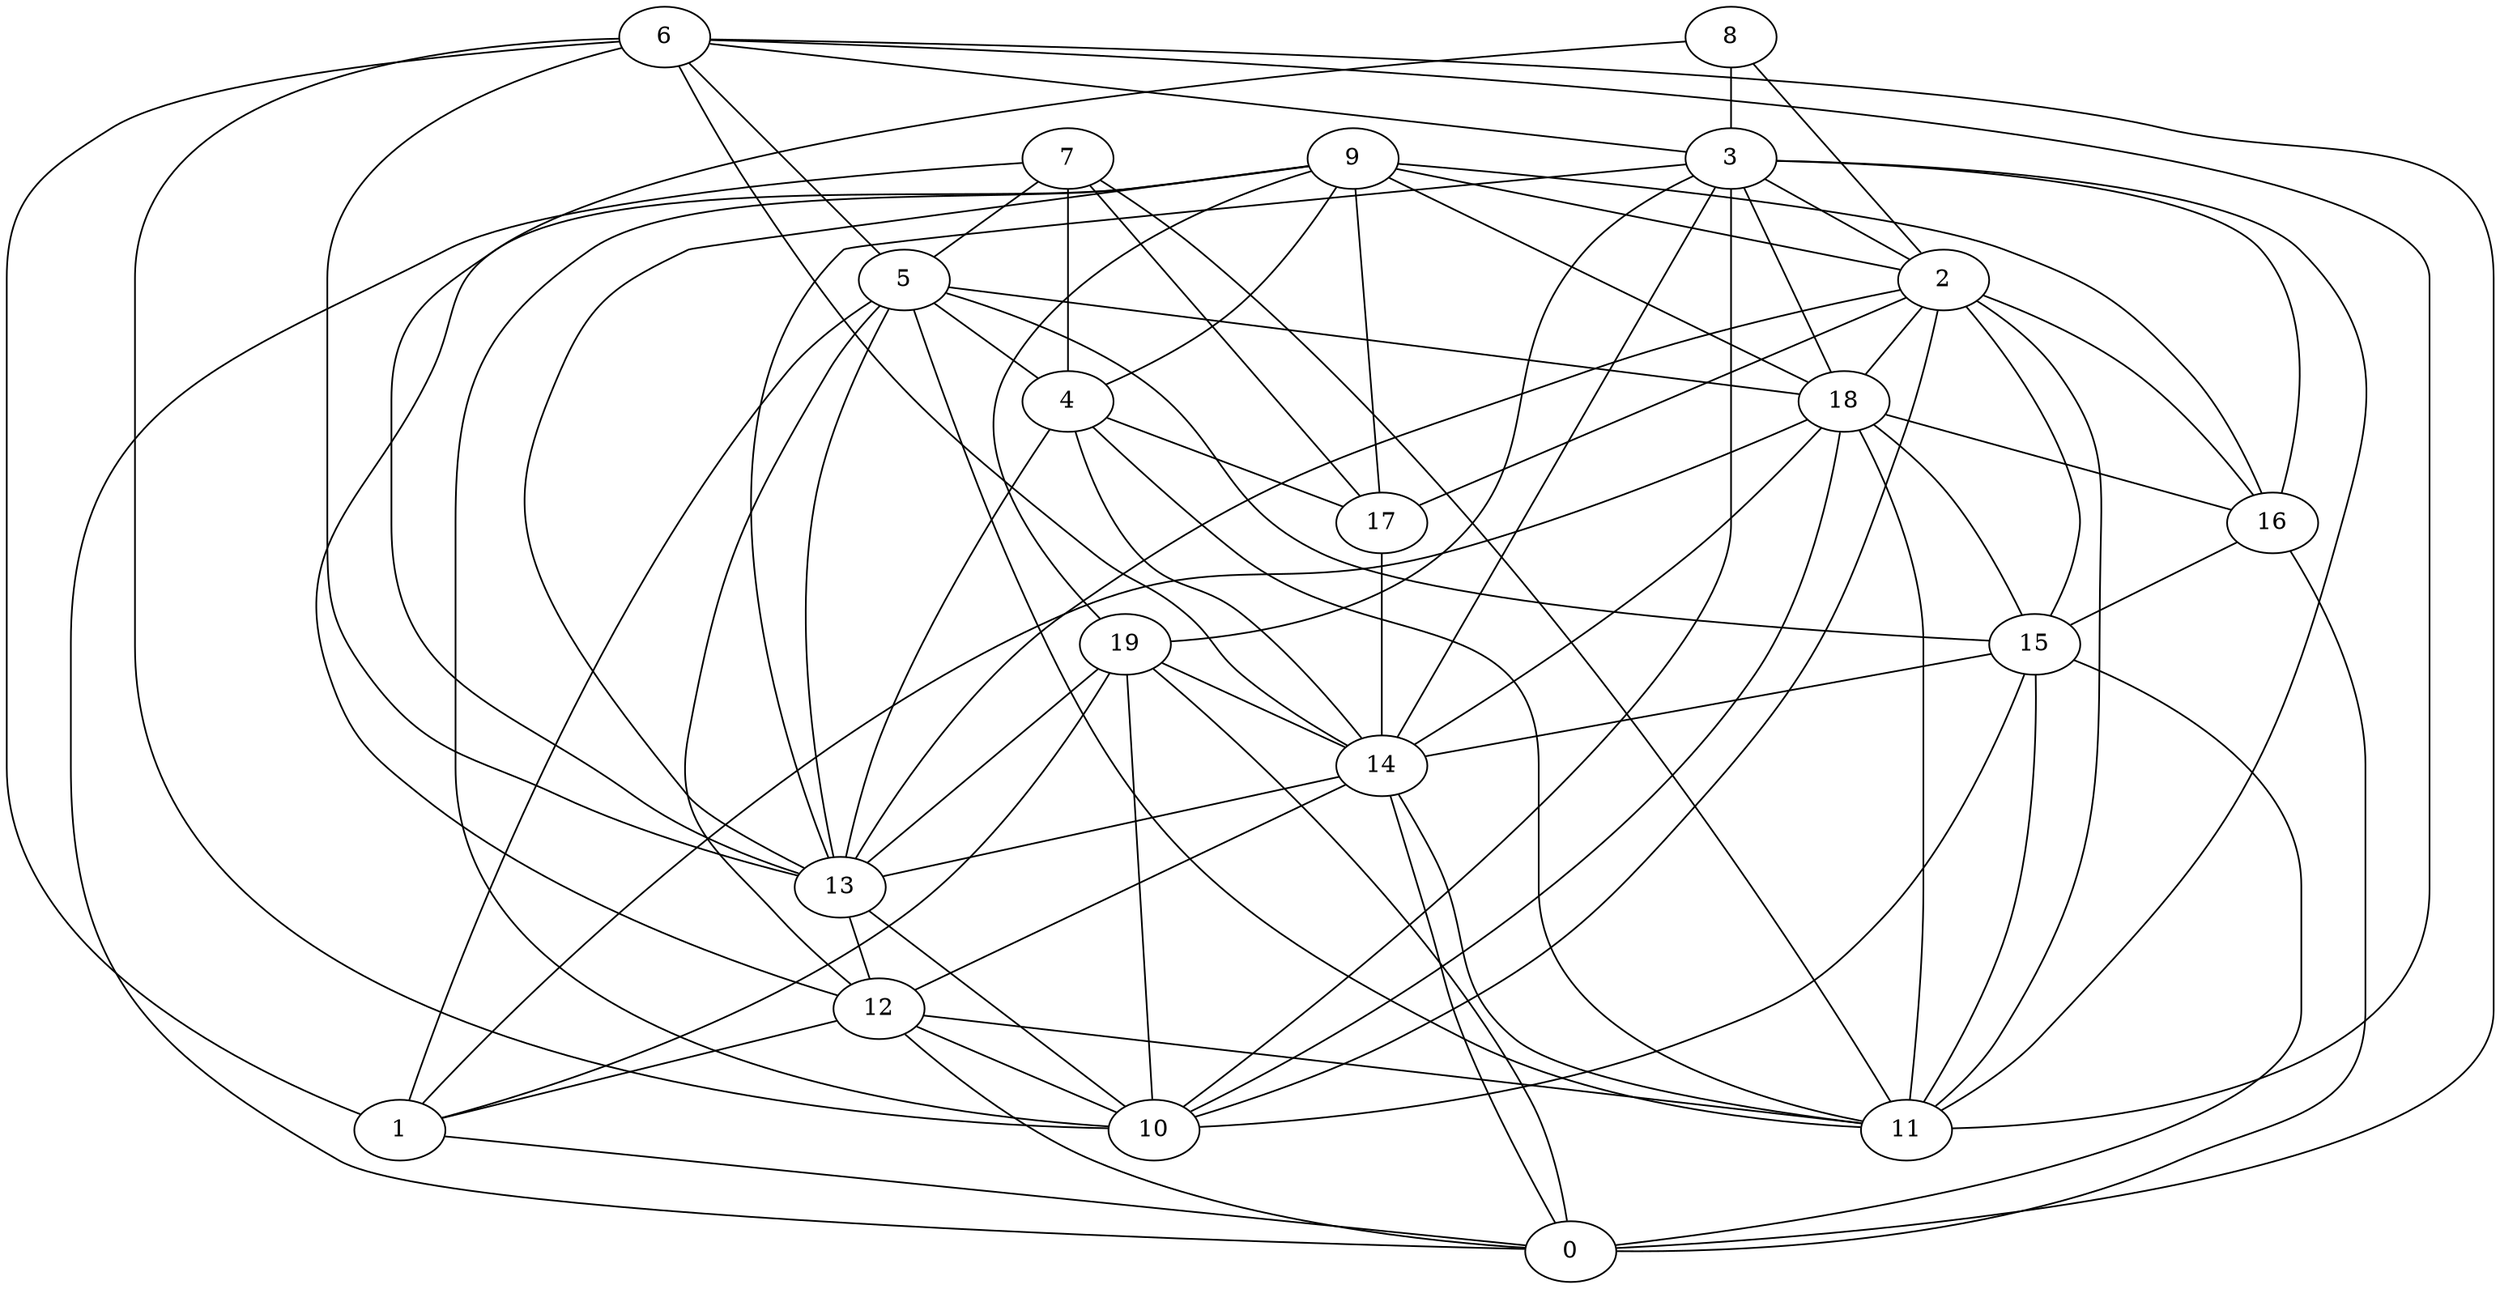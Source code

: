 digraph GG_graph {

subgraph G_graph {
edge [color = black]
"12" -> "11" [dir = none]
"12" -> "1" [dir = none]
"19" -> "14" [dir = none]
"6" -> "1" [dir = none]
"6" -> "3" [dir = none]
"6" -> "10" [dir = none]
"5" -> "4" [dir = none]
"5" -> "18" [dir = none]
"5" -> "15" [dir = none]
"16" -> "0" [dir = none]
"3" -> "16" [dir = none]
"3" -> "14" [dir = none]
"3" -> "11" [dir = none]
"3" -> "13" [dir = none]
"3" -> "2" [dir = none]
"13" -> "10" [dir = none]
"15" -> "10" [dir = none]
"15" -> "0" [dir = none]
"15" -> "11" [dir = none]
"8" -> "3" [dir = none]
"8" -> "2" [dir = none]
"2" -> "10" [dir = none]
"4" -> "17" [dir = none]
"4" -> "11" [dir = none]
"18" -> "11" [dir = none]
"18" -> "10" [dir = none]
"9" -> "18" [dir = none]
"9" -> "4" [dir = none]
"9" -> "10" [dir = none]
"9" -> "16" [dir = none]
"9" -> "2" [dir = none]
"9" -> "19" [dir = none]
"17" -> "14" [dir = none]
"7" -> "17" [dir = none]
"7" -> "11" [dir = none]
"14" -> "11" [dir = none]
"14" -> "12" [dir = none]
"14" -> "0" [dir = none]
"18" -> "1" [dir = none]
"3" -> "10" [dir = none]
"9" -> "12" [dir = none]
"12" -> "10" [dir = none]
"2" -> "16" [dir = none]
"3" -> "18" [dir = none]
"2" -> "18" [dir = none]
"6" -> "14" [dir = none]
"9" -> "17" [dir = none]
"4" -> "14" [dir = none]
"7" -> "4" [dir = none]
"5" -> "13" [dir = none]
"1" -> "0" [dir = none]
"19" -> "13" [dir = none]
"19" -> "0" [dir = none]
"5" -> "11" [dir = none]
"12" -> "0" [dir = none]
"2" -> "11" [dir = none]
"4" -> "13" [dir = none]
"2" -> "13" [dir = none]
"18" -> "15" [dir = none]
"7" -> "0" [dir = none]
"6" -> "13" [dir = none]
"9" -> "13" [dir = none]
"6" -> "0" [dir = none]
"6" -> "11" [dir = none]
"5" -> "12" [dir = none]
"8" -> "13" [dir = none]
"18" -> "16" [dir = none]
"2" -> "15" [dir = none]
"14" -> "13" [dir = none]
"7" -> "5" [dir = none]
"13" -> "12" [dir = none]
"16" -> "15" [dir = none]
"15" -> "14" [dir = none]
"19" -> "1" [dir = none]
"6" -> "5" [dir = none]
"3" -> "19" [dir = none]
"18" -> "14" [dir = none]
"5" -> "1" [dir = none]
"19" -> "10" [dir = none]
"2" -> "17" [dir = none]
}

}
